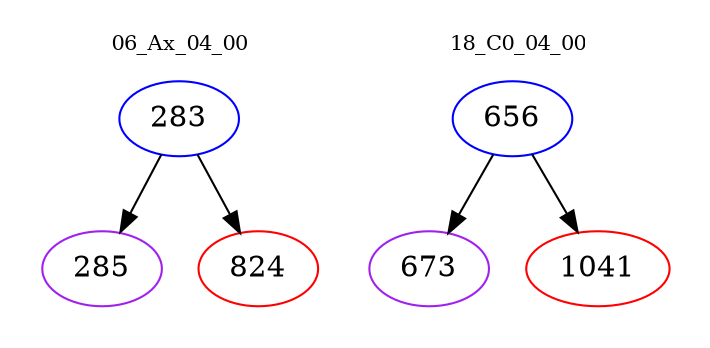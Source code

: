digraph{
subgraph cluster_0 {
color = white
label = "06_Ax_04_00";
fontsize=10;
T0_283 [label="283", color="blue"]
T0_283 -> T0_285 [color="black"]
T0_285 [label="285", color="purple"]
T0_283 -> T0_824 [color="black"]
T0_824 [label="824", color="red"]
}
subgraph cluster_1 {
color = white
label = "18_C0_04_00";
fontsize=10;
T1_656 [label="656", color="blue"]
T1_656 -> T1_673 [color="black"]
T1_673 [label="673", color="purple"]
T1_656 -> T1_1041 [color="black"]
T1_1041 [label="1041", color="red"]
}
}
